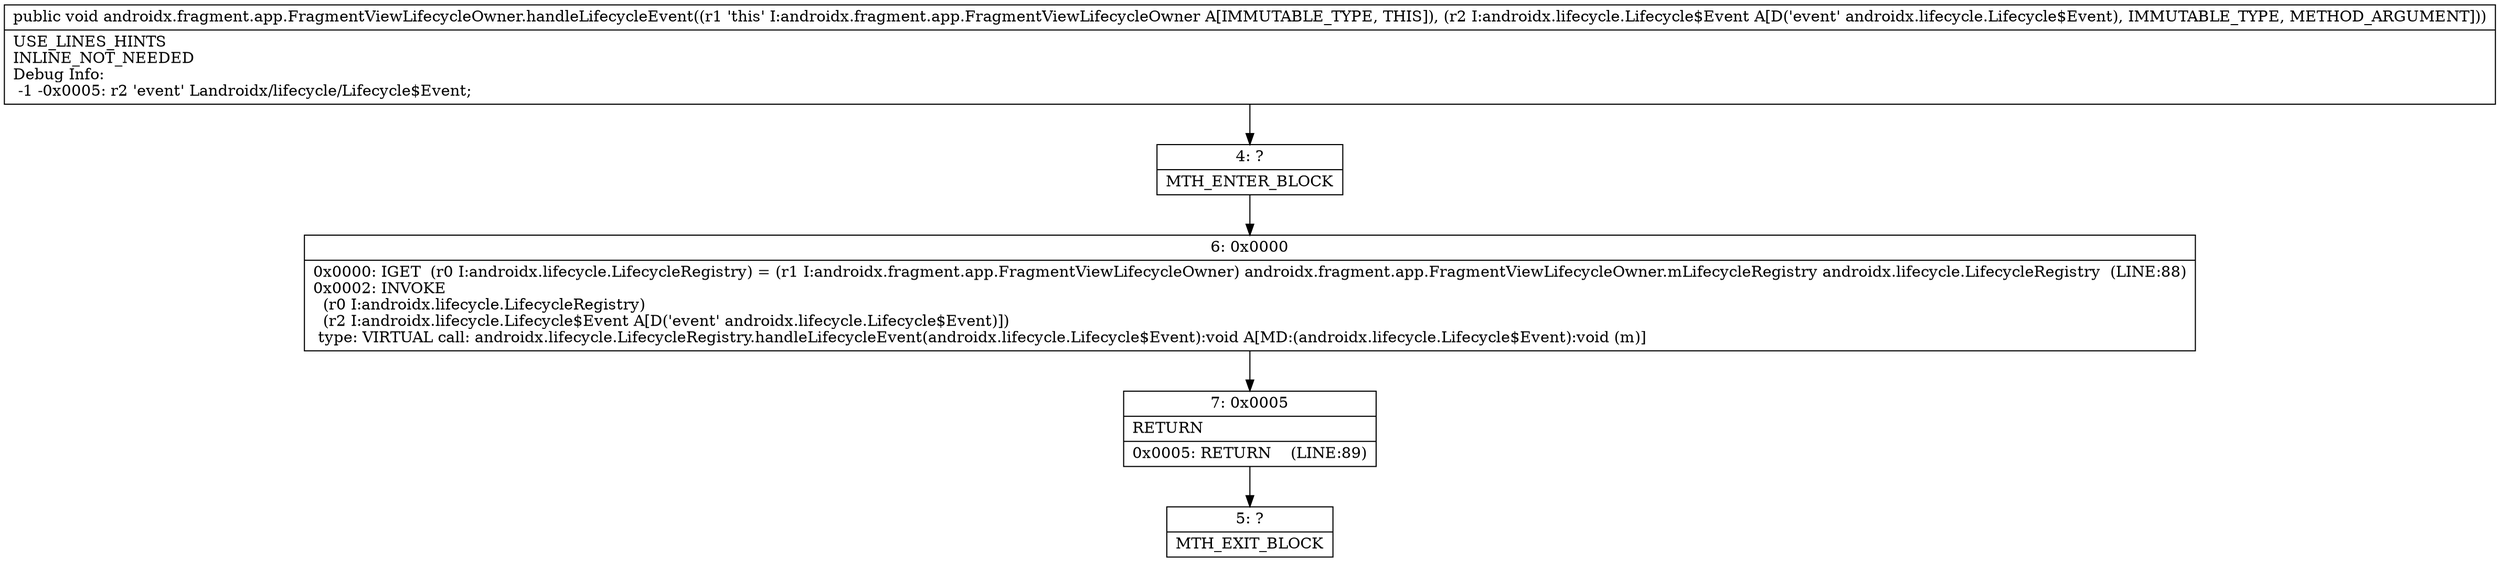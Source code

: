 digraph "CFG forandroidx.fragment.app.FragmentViewLifecycleOwner.handleLifecycleEvent(Landroidx\/lifecycle\/Lifecycle$Event;)V" {
Node_4 [shape=record,label="{4\:\ ?|MTH_ENTER_BLOCK\l}"];
Node_6 [shape=record,label="{6\:\ 0x0000|0x0000: IGET  (r0 I:androidx.lifecycle.LifecycleRegistry) = (r1 I:androidx.fragment.app.FragmentViewLifecycleOwner) androidx.fragment.app.FragmentViewLifecycleOwner.mLifecycleRegistry androidx.lifecycle.LifecycleRegistry  (LINE:88)\l0x0002: INVOKE  \l  (r0 I:androidx.lifecycle.LifecycleRegistry)\l  (r2 I:androidx.lifecycle.Lifecycle$Event A[D('event' androidx.lifecycle.Lifecycle$Event)])\l type: VIRTUAL call: androidx.lifecycle.LifecycleRegistry.handleLifecycleEvent(androidx.lifecycle.Lifecycle$Event):void A[MD:(androidx.lifecycle.Lifecycle$Event):void (m)]\l}"];
Node_7 [shape=record,label="{7\:\ 0x0005|RETURN\l|0x0005: RETURN    (LINE:89)\l}"];
Node_5 [shape=record,label="{5\:\ ?|MTH_EXIT_BLOCK\l}"];
MethodNode[shape=record,label="{public void androidx.fragment.app.FragmentViewLifecycleOwner.handleLifecycleEvent((r1 'this' I:androidx.fragment.app.FragmentViewLifecycleOwner A[IMMUTABLE_TYPE, THIS]), (r2 I:androidx.lifecycle.Lifecycle$Event A[D('event' androidx.lifecycle.Lifecycle$Event), IMMUTABLE_TYPE, METHOD_ARGUMENT]))  | USE_LINES_HINTS\lINLINE_NOT_NEEDED\lDebug Info:\l  \-1 \-0x0005: r2 'event' Landroidx\/lifecycle\/Lifecycle$Event;\l}"];
MethodNode -> Node_4;Node_4 -> Node_6;
Node_6 -> Node_7;
Node_7 -> Node_5;
}

